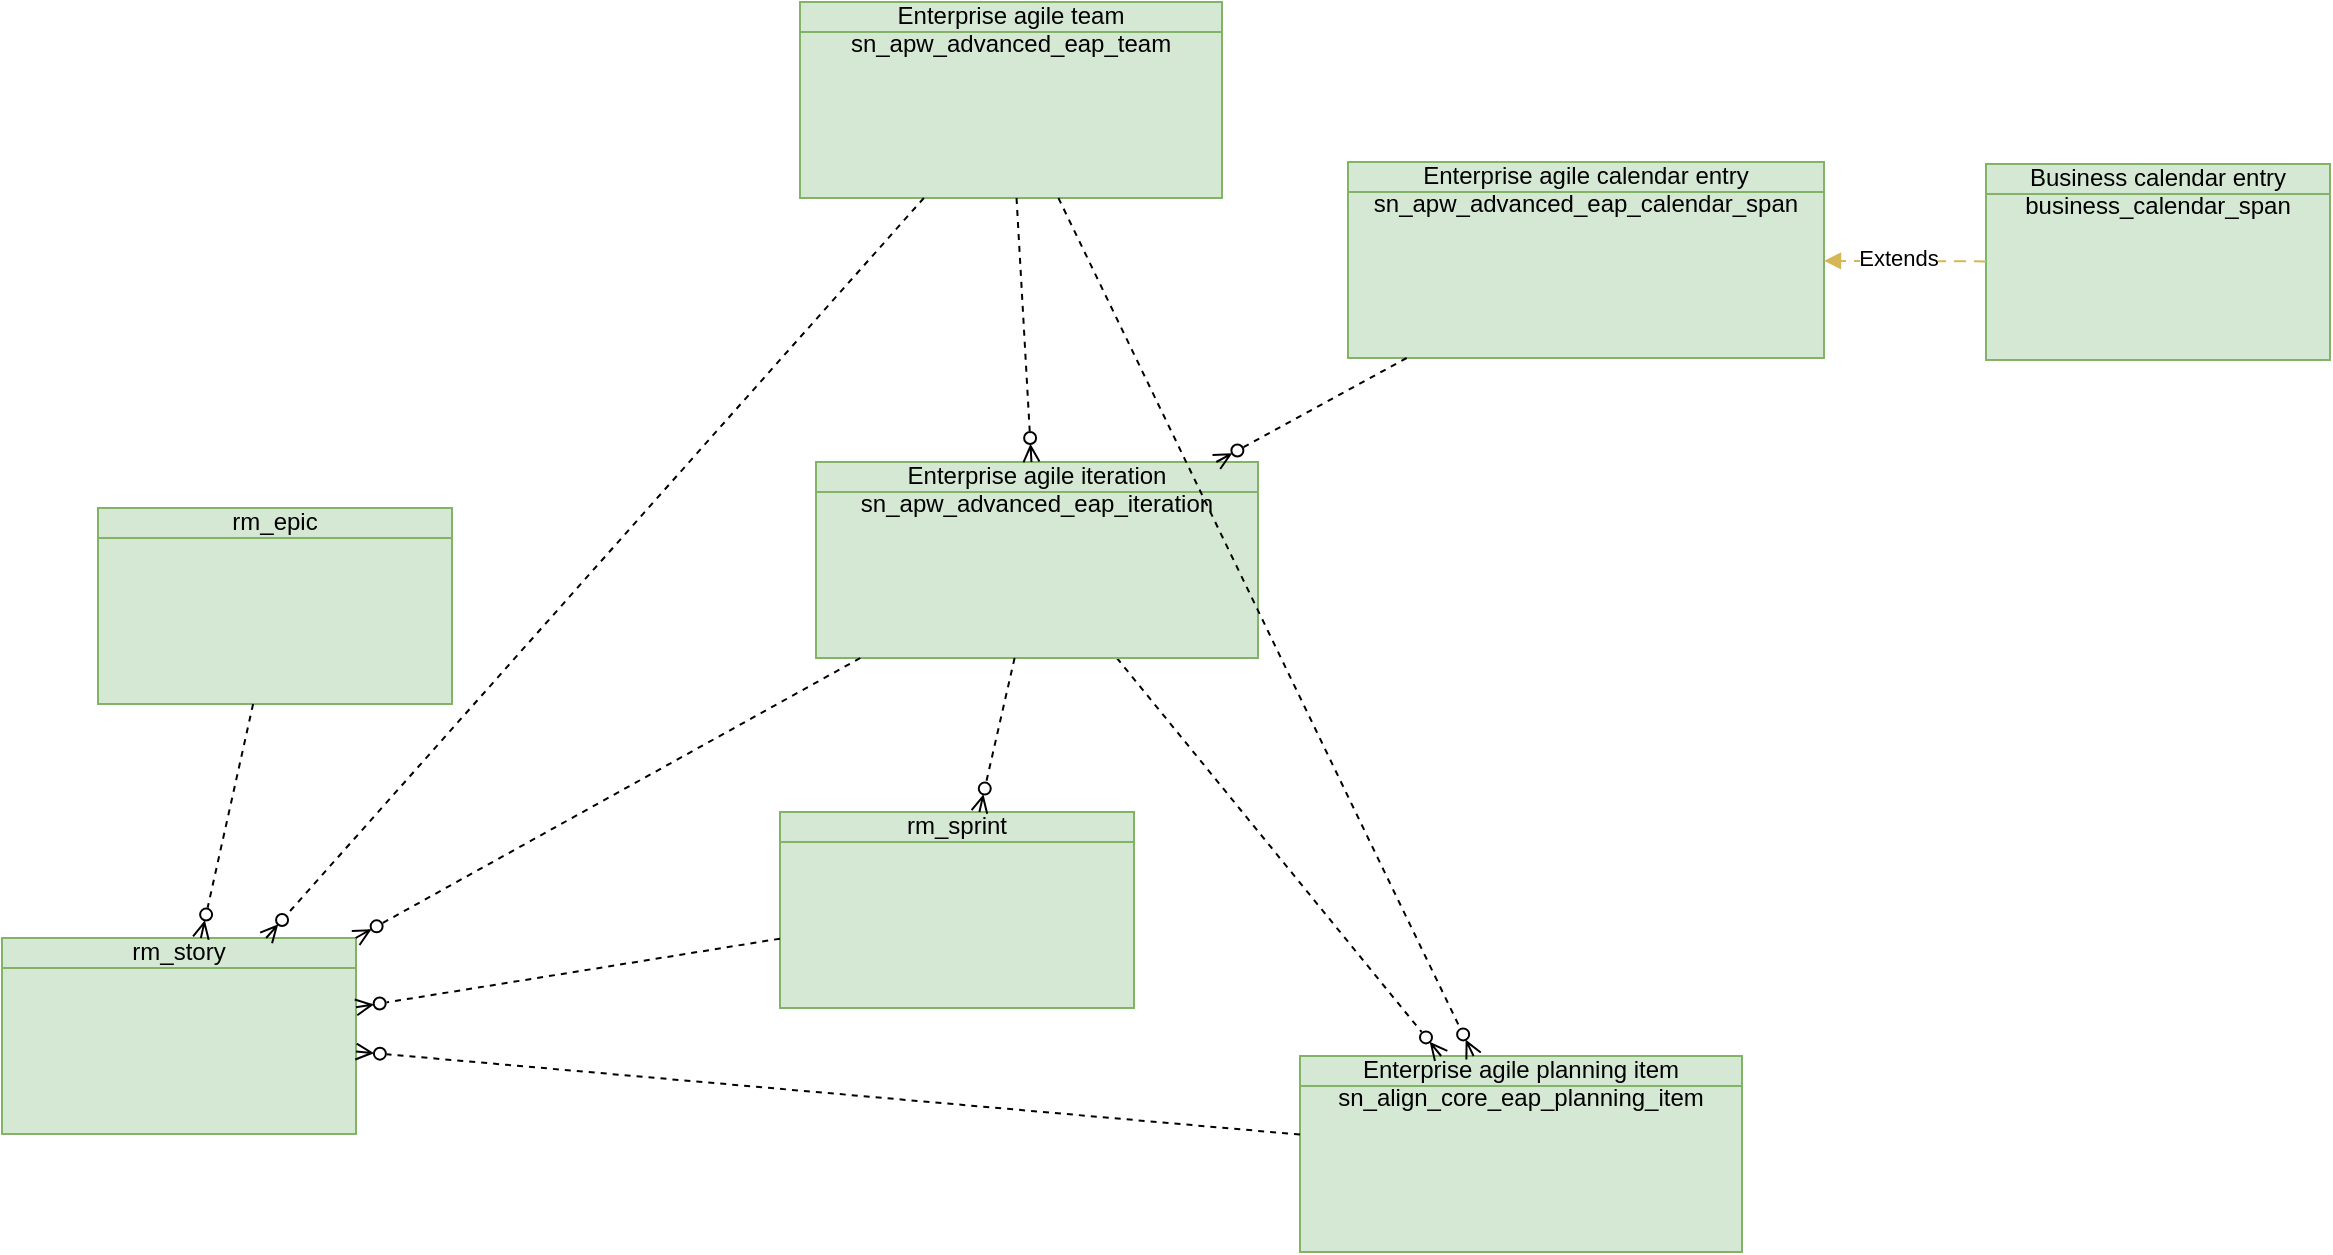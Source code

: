 <mxfile version="27.2.0">
  <diagram name="Page-1" id="IhMQIxFYWQhUG57-XFcb">
    <mxGraphModel dx="1396" dy="1240" grid="0" gridSize="10" guides="0" tooltips="1" connect="0" arrows="0" fold="1" page="1" pageScale="1" pageWidth="1654" pageHeight="1169" math="0" shadow="0">
      <root>
        <mxCell id="0" />
        <mxCell id="1" parent="0" />
        <mxCell id="hy2QDzCqtzv86f-rD2Z0-1" value="rm_sprint" style="html=1;outlineConnect=0;whiteSpace=wrap;fillColor=#d5e8d4;shape=mxgraph.archimate3.businessObject;overflow=fill;strokeColor=#82b366;" vertex="1" parent="1">
          <mxGeometry x="486" y="493" width="177" height="98" as="geometry" />
        </mxCell>
        <mxCell id="hy2QDzCqtzv86f-rD2Z0-2" value="Enterprise agile planning item sn_align_core_eap_planning_item" style="html=1;outlineConnect=0;whiteSpace=wrap;fillColor=#d5e8d4;shape=mxgraph.archimate3.businessObject;overflow=fill;strokeColor=#82b366;" vertex="1" parent="1">
          <mxGeometry x="746" y="615" width="221" height="98" as="geometry" />
        </mxCell>
        <mxCell id="hy2QDzCqtzv86f-rD2Z0-3" style="html=1;dashed=1;labelBackgroundColor=none;startArrow=none;endArrow=ERzeroToMany;fontFamily=Verdana;fontSize=12;align=left;startFill=0;endFill=0;" edge="1" parent="1" source="hy2QDzCqtzv86f-rD2Z0-5" target="hy2QDzCqtzv86f-rD2Z0-2">
          <mxGeometry relative="1" as="geometry">
            <mxPoint x="477" y="441" as="sourcePoint" />
            <mxPoint x="-50" y="382" as="targetPoint" />
          </mxGeometry>
        </mxCell>
        <mxCell id="hy2QDzCqtzv86f-rD2Z0-4" value="rm_story" style="html=1;outlineConnect=0;whiteSpace=wrap;fillColor=#d5e8d4;shape=mxgraph.archimate3.businessObject;overflow=fill;strokeColor=#82b366;" vertex="1" parent="1">
          <mxGeometry x="97" y="556" width="177" height="98" as="geometry" />
        </mxCell>
        <mxCell id="hy2QDzCqtzv86f-rD2Z0-5" value="Enterprise agile iteration sn_apw_advanced_eap_iteration" style="html=1;outlineConnect=0;whiteSpace=wrap;fillColor=#d5e8d4;shape=mxgraph.archimate3.businessObject;overflow=fill;strokeColor=#82b366;" vertex="1" parent="1">
          <mxGeometry x="504" y="318" width="221" height="98" as="geometry" />
        </mxCell>
        <mxCell id="hy2QDzCqtzv86f-rD2Z0-6" value="Enterprise agile team sn_apw_advanced_eap_team" style="html=1;outlineConnect=0;whiteSpace=wrap;fillColor=#d5e8d4;shape=mxgraph.archimate3.businessObject;overflow=fill;strokeColor=#82b366;" vertex="1" parent="1">
          <mxGeometry x="496" y="88" width="211" height="98" as="geometry" />
        </mxCell>
        <mxCell id="hy2QDzCqtzv86f-rD2Z0-7" value="&lt;div&gt;Enterprise agile calendar entry&lt;/div&gt;sn_apw_advanced_eap_calendar_span" style="html=1;outlineConnect=0;whiteSpace=wrap;fillColor=#d5e8d4;shape=mxgraph.archimate3.businessObject;overflow=fill;strokeColor=#82b366;" vertex="1" parent="1">
          <mxGeometry x="770" y="168" width="238" height="98" as="geometry" />
        </mxCell>
        <mxCell id="hy2QDzCqtzv86f-rD2Z0-8" value="&lt;div&gt;Business calendar entry&lt;/div&gt;business_calendar_span" style="html=1;outlineConnect=0;whiteSpace=wrap;fillColor=#d5e8d4;shape=mxgraph.archimate3.businessObject;overflow=fill;strokeColor=#82b366;" vertex="1" parent="1">
          <mxGeometry x="1089" y="169" width="172" height="98" as="geometry" />
        </mxCell>
        <mxCell id="hy2QDzCqtzv86f-rD2Z0-9" value="" style="html=1;endArrow=block;dashed=1;elbow=vertical;endFill=1;dashPattern=6 4;rounded=0;fontSize=12;fillColor=#fff2cc;strokeColor=#d6b656;" edge="1" parent="1" source="hy2QDzCqtzv86f-rD2Z0-8" target="hy2QDzCqtzv86f-rD2Z0-7">
          <mxGeometry width="160" relative="1" as="geometry">
            <mxPoint x="641" y="256" as="sourcePoint" />
            <mxPoint x="550" y="256" as="targetPoint" />
          </mxGeometry>
        </mxCell>
        <mxCell id="hy2QDzCqtzv86f-rD2Z0-10" value="Extends" style="edgeLabel;html=1;align=center;verticalAlign=middle;resizable=0;points=[];" vertex="1" connectable="0" parent="hy2QDzCqtzv86f-rD2Z0-9">
          <mxGeometry x="0.082" y="-2" relative="1" as="geometry">
            <mxPoint as="offset" />
          </mxGeometry>
        </mxCell>
        <mxCell id="hy2QDzCqtzv86f-rD2Z0-11" style="html=1;dashed=1;labelBackgroundColor=none;startArrow=none;endArrow=ERzeroToMany;fontFamily=Verdana;fontSize=12;align=left;startFill=0;endFill=0;" edge="1" parent="1" source="hy2QDzCqtzv86f-rD2Z0-7" target="hy2QDzCqtzv86f-rD2Z0-5">
          <mxGeometry relative="1" as="geometry">
            <mxPoint x="579" y="523" as="sourcePoint" />
            <mxPoint x="428" y="623" as="targetPoint" />
          </mxGeometry>
        </mxCell>
        <mxCell id="hy2QDzCqtzv86f-rD2Z0-12" style="html=1;dashed=1;labelBackgroundColor=none;startArrow=none;endArrow=ERzeroToMany;fontFamily=Verdana;fontSize=12;align=left;startFill=0;endFill=0;" edge="1" parent="1" source="hy2QDzCqtzv86f-rD2Z0-5" target="hy2QDzCqtzv86f-rD2Z0-4">
          <mxGeometry relative="1" as="geometry">
            <mxPoint x="847" y="701" as="sourcePoint" />
            <mxPoint x="679" y="749" as="targetPoint" />
          </mxGeometry>
        </mxCell>
        <mxCell id="hy2QDzCqtzv86f-rD2Z0-13" style="html=1;dashed=1;labelBackgroundColor=none;startArrow=none;endArrow=ERzeroToMany;fontFamily=Verdana;fontSize=12;align=left;startFill=0;endFill=0;" edge="1" parent="1" source="hy2QDzCqtzv86f-rD2Z0-5" target="hy2QDzCqtzv86f-rD2Z0-1">
          <mxGeometry relative="1" as="geometry">
            <mxPoint x="776" y="554" as="sourcePoint" />
            <mxPoint x="608" y="602" as="targetPoint" />
          </mxGeometry>
        </mxCell>
        <mxCell id="hy2QDzCqtzv86f-rD2Z0-14" style="html=1;dashed=1;labelBackgroundColor=none;startArrow=none;endArrow=ERzeroToMany;fontFamily=Verdana;fontSize=12;align=left;startFill=0;endFill=0;" edge="1" parent="1" source="hy2QDzCqtzv86f-rD2Z0-6" target="hy2QDzCqtzv86f-rD2Z0-5">
          <mxGeometry relative="1" as="geometry">
            <mxPoint x="1062" y="470" as="sourcePoint" />
            <mxPoint x="894" y="518" as="targetPoint" />
          </mxGeometry>
        </mxCell>
        <mxCell id="hy2QDzCqtzv86f-rD2Z0-15" style="html=1;dashed=1;labelBackgroundColor=none;startArrow=none;endArrow=ERzeroToMany;fontFamily=Verdana;fontSize=12;align=left;startFill=0;endFill=0;" edge="1" parent="1" source="hy2QDzCqtzv86f-rD2Z0-2" target="hy2QDzCqtzv86f-rD2Z0-4">
          <mxGeometry relative="1" as="geometry">
            <mxPoint x="910" y="555" as="sourcePoint" />
            <mxPoint x="910" y="611" as="targetPoint" />
          </mxGeometry>
        </mxCell>
        <mxCell id="hy2QDzCqtzv86f-rD2Z0-16" style="html=1;dashed=1;labelBackgroundColor=none;startArrow=none;endArrow=ERzeroToMany;fontFamily=Verdana;fontSize=12;align=left;startFill=0;endFill=0;" edge="1" parent="1" source="hy2QDzCqtzv86f-rD2Z0-1" target="hy2QDzCqtzv86f-rD2Z0-4">
          <mxGeometry relative="1" as="geometry">
            <mxPoint x="532" y="367" as="sourcePoint" />
            <mxPoint x="369" y="369" as="targetPoint" />
          </mxGeometry>
        </mxCell>
        <mxCell id="hy2QDzCqtzv86f-rD2Z0-17" value="rm_epic" style="html=1;outlineConnect=0;whiteSpace=wrap;fillColor=#d5e8d4;shape=mxgraph.archimate3.businessObject;overflow=fill;strokeColor=#82b366;" vertex="1" parent="1">
          <mxGeometry x="145" y="341" width="177" height="98" as="geometry" />
        </mxCell>
        <mxCell id="hy2QDzCqtzv86f-rD2Z0-18" style="html=1;dashed=1;labelBackgroundColor=none;startArrow=none;endArrow=ERzeroToMany;fontFamily=Verdana;fontSize=12;align=left;startFill=0;endFill=0;" edge="1" parent="1" source="hy2QDzCqtzv86f-rD2Z0-17" target="hy2QDzCqtzv86f-rD2Z0-4">
          <mxGeometry relative="1" as="geometry">
            <mxPoint x="594" y="520" as="sourcePoint" />
            <mxPoint x="431" y="522" as="targetPoint" />
          </mxGeometry>
        </mxCell>
        <mxCell id="hy2QDzCqtzv86f-rD2Z0-19" style="html=1;dashed=1;labelBackgroundColor=none;startArrow=none;endArrow=ERzeroToMany;fontFamily=Verdana;fontSize=12;align=left;startFill=0;endFill=0;" edge="1" parent="1" source="hy2QDzCqtzv86f-rD2Z0-6" target="hy2QDzCqtzv86f-rD2Z0-4">
          <mxGeometry relative="1" as="geometry">
            <mxPoint x="577" y="447" as="sourcePoint" />
            <mxPoint x="413" y="518" as="targetPoint" />
          </mxGeometry>
        </mxCell>
        <mxCell id="hy2QDzCqtzv86f-rD2Z0-20" style="html=1;dashed=1;labelBackgroundColor=none;startArrow=none;endArrow=ERzeroToMany;fontFamily=Verdana;fontSize=12;align=left;startFill=0;endFill=0;" edge="1" parent="1" source="hy2QDzCqtzv86f-rD2Z0-6" target="hy2QDzCqtzv86f-rD2Z0-2">
          <mxGeometry relative="1" as="geometry">
            <mxPoint x="764" y="547" as="sourcePoint" />
            <mxPoint x="927" y="746" as="targetPoint" />
          </mxGeometry>
        </mxCell>
      </root>
    </mxGraphModel>
  </diagram>
</mxfile>
